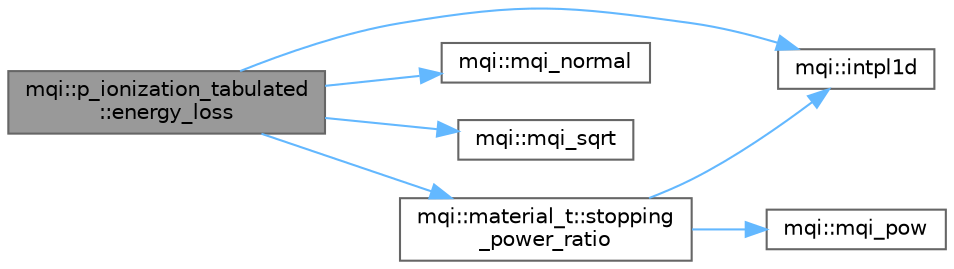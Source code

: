 digraph "mqi::p_ionization_tabulated::energy_loss"
{
 // LATEX_PDF_SIZE
  bgcolor="transparent";
  edge [fontname=Helvetica,fontsize=10,labelfontname=Helvetica,labelfontsize=10];
  node [fontname=Helvetica,fontsize=10,shape=box,height=0.2,width=0.4];
  rankdir="LR";
  Node1 [id="Node000001",label="mqi::p_ionization_tabulated\l::energy_loss",height=0.2,width=0.4,color="gray40", fillcolor="grey60", style="filled", fontcolor="black",tooltip="Calculates the energy loss over a given step length using a range-based approach."];
  Node1 -> Node2 [id="edge1_Node000001_Node000002",color="steelblue1",style="solid",tooltip=" "];
  Node2 [id="Node000002",label="mqi::intpl1d",height=0.2,width=0.4,color="grey40", fillcolor="white", style="filled",URL="$namespacemqi.html#a3056e4aa71c04575840237dbfe35b397",tooltip="Performs 1D linear interpolation."];
  Node1 -> Node3 [id="edge2_Node000001_Node000003",color="steelblue1",style="solid",tooltip=" "];
  Node3 [id="Node000003",label="mqi::mqi_normal",height=0.2,width=0.4,color="grey40", fillcolor="white", style="filled",URL="$namespacemqi.html#aab5a26015ec0435b670250ab6da2b79d",tooltip="Generates a normally distributed random number."];
  Node1 -> Node4 [id="edge3_Node000001_Node000004",color="steelblue1",style="solid",tooltip=" "];
  Node4 [id="Node000004",label="mqi::mqi_sqrt",height=0.2,width=0.4,color="grey40", fillcolor="white", style="filled",URL="$namespacemqi.html#aef88923de451fcfef0ae37638919075f",tooltip="Calculates the square root. Wrapper for sqrt (double) or sqrtf (float)."];
  Node1 -> Node5 [id="edge4_Node000001_Node000005",color="steelblue1",style="solid",tooltip=" "];
  Node5 [id="Node000005",label="mqi::material_t::stopping\l_power_ratio",height=0.2,width=0.4,color="grey40", fillcolor="white", style="filled",URL="$classmqi_1_1material__t.html#a7c3595f2fd822f213dee88a41af28e2b",tooltip="Calculates the stopping power ratio of the material relative to water."];
  Node5 -> Node2 [id="edge5_Node000005_Node000002",color="steelblue1",style="solid",tooltip=" "];
  Node5 -> Node6 [id="edge6_Node000005_Node000006",color="steelblue1",style="solid",tooltip=" "];
  Node6 [id="Node000006",label="mqi::mqi_pow",height=0.2,width=0.4,color="grey40", fillcolor="white", style="filled",URL="$namespacemqi.html#a3da16fe5ac4fb84d05d6d1620464667e",tooltip="Calculates a number raised to a power. Wrapper for pow or powf."];
}
